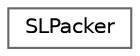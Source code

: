 digraph "Graphical Class Hierarchy"
{
 // LATEX_PDF_SIZE
  bgcolor="transparent";
  edge [fontname=Helvetica,fontsize=10,labelfontname=Helvetica,labelfontsize=10];
  node [fontname=Helvetica,fontsize=10,shape=box,height=0.2,width=0.4];
  rankdir="LR";
  Node0 [id="Node000000",label="SLPacker",height=0.2,width=0.4,color="grey40", fillcolor="white", style="filled",URL="$class_s_l_packer.html",tooltip=" "];
}
